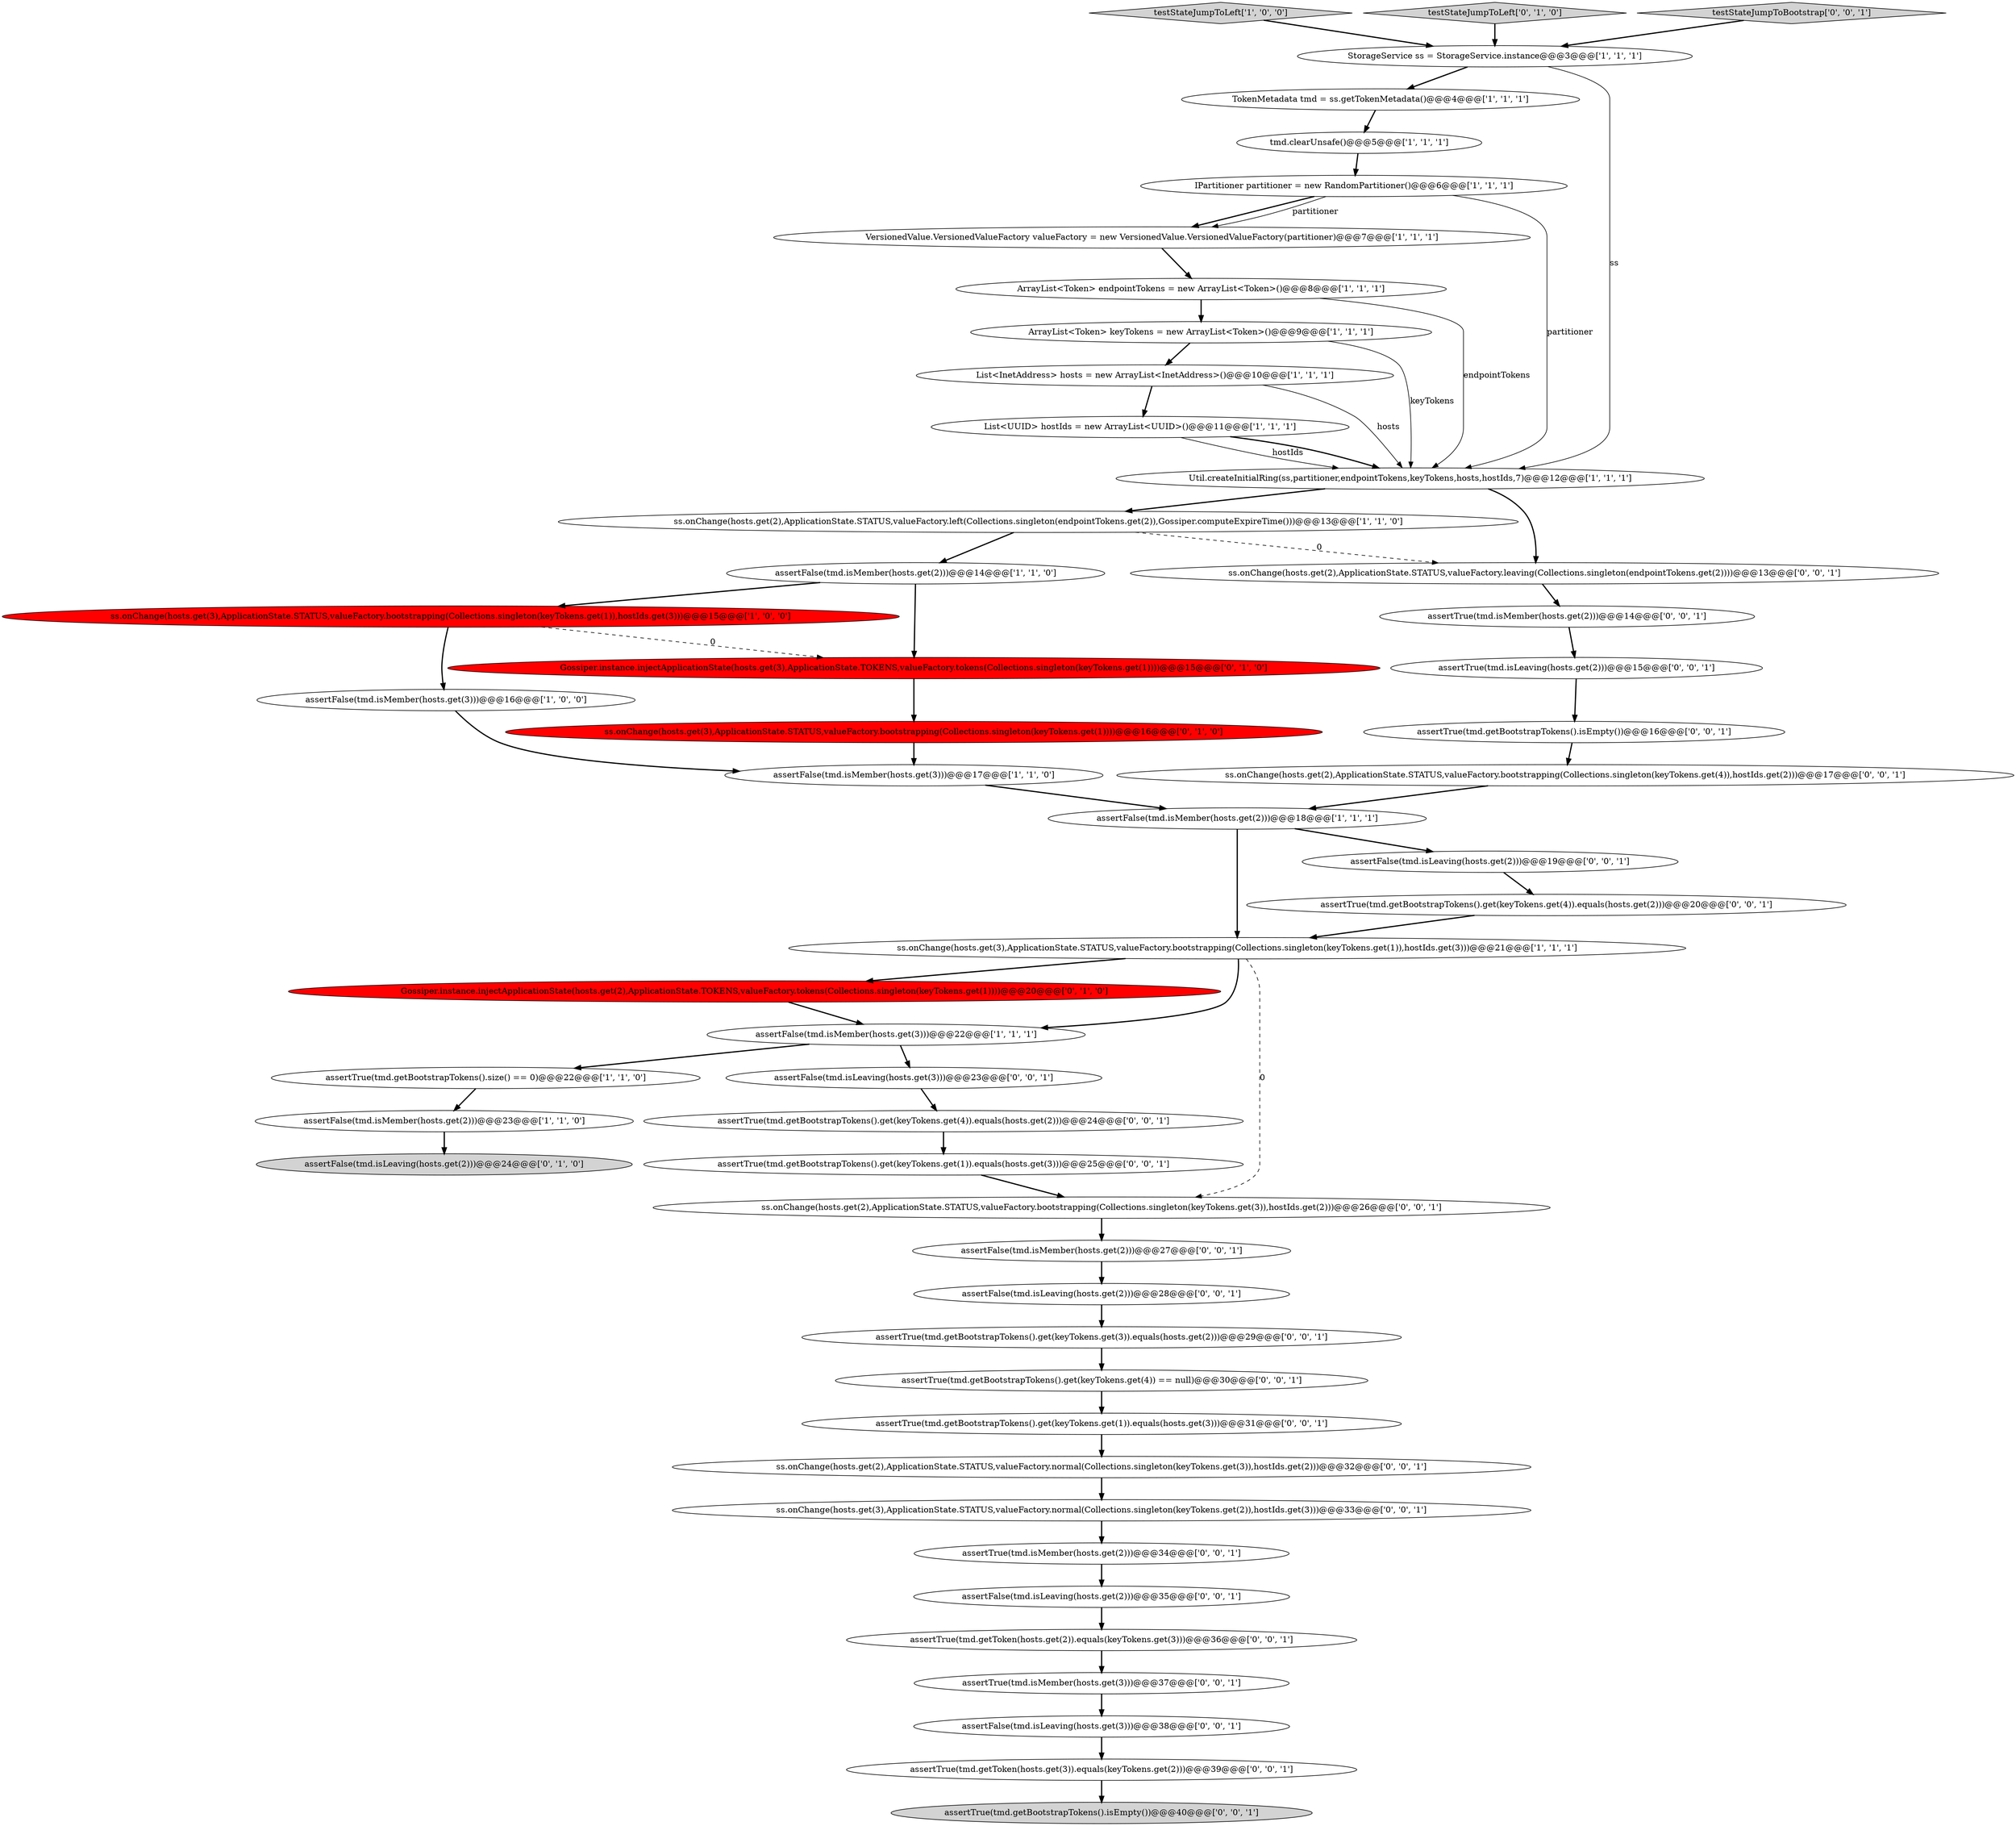 digraph {
8 [style = filled, label = "ss.onChange(hosts.get(3),ApplicationState.STATUS,valueFactory.bootstrapping(Collections.singleton(keyTokens.get(1)),hostIds.get(3)))@@@15@@@['1', '0', '0']", fillcolor = red, shape = ellipse image = "AAA1AAABBB1BBB"];
20 [style = filled, label = "assertFalse(tmd.isMember(hosts.get(2)))@@@14@@@['1', '1', '0']", fillcolor = white, shape = ellipse image = "AAA0AAABBB1BBB"];
25 [style = filled, label = "assertFalse(tmd.isLeaving(hosts.get(2)))@@@24@@@['0', '1', '0']", fillcolor = lightgray, shape = ellipse image = "AAA0AAABBB2BBB"];
24 [style = filled, label = "Gossiper.instance.injectApplicationState(hosts.get(2),ApplicationState.TOKENS,valueFactory.tokens(Collections.singleton(keyTokens.get(1))))@@@20@@@['0', '1', '0']", fillcolor = red, shape = ellipse image = "AAA1AAABBB2BBB"];
10 [style = filled, label = "IPartitioner partitioner = new RandomPartitioner()@@@6@@@['1', '1', '1']", fillcolor = white, shape = ellipse image = "AAA0AAABBB1BBB"];
17 [style = filled, label = "TokenMetadata tmd = ss.getTokenMetadata()@@@4@@@['1', '1', '1']", fillcolor = white, shape = ellipse image = "AAA0AAABBB1BBB"];
13 [style = filled, label = "tmd.clearUnsafe()@@@5@@@['1', '1', '1']", fillcolor = white, shape = ellipse image = "AAA0AAABBB1BBB"];
23 [style = filled, label = "ss.onChange(hosts.get(3),ApplicationState.STATUS,valueFactory.bootstrapping(Collections.singleton(keyTokens.get(1))))@@@16@@@['0', '1', '0']", fillcolor = red, shape = ellipse image = "AAA1AAABBB2BBB"];
36 [style = filled, label = "assertTrue(tmd.getBootstrapTokens().get(keyTokens.get(4)) == null)@@@30@@@['0', '0', '1']", fillcolor = white, shape = ellipse image = "AAA0AAABBB3BBB"];
2 [style = filled, label = "assertFalse(tmd.isMember(hosts.get(3)))@@@22@@@['1', '1', '1']", fillcolor = white, shape = ellipse image = "AAA0AAABBB1BBB"];
49 [style = filled, label = "assertTrue(tmd.getBootstrapTokens().get(keyTokens.get(3)).equals(hosts.get(2)))@@@29@@@['0', '0', '1']", fillcolor = white, shape = ellipse image = "AAA0AAABBB3BBB"];
51 [style = filled, label = "assertTrue(tmd.getBootstrapTokens().isEmpty())@@@16@@@['0', '0', '1']", fillcolor = white, shape = ellipse image = "AAA0AAABBB3BBB"];
27 [style = filled, label = "ss.onChange(hosts.get(2),ApplicationState.STATUS,valueFactory.bootstrapping(Collections.singleton(keyTokens.get(4)),hostIds.get(2)))@@@17@@@['0', '0', '1']", fillcolor = white, shape = ellipse image = "AAA0AAABBB3BBB"];
26 [style = filled, label = "assertTrue(tmd.getBootstrapTokens().get(keyTokens.get(1)).equals(hosts.get(3)))@@@25@@@['0', '0', '1']", fillcolor = white, shape = ellipse image = "AAA0AAABBB3BBB"];
3 [style = filled, label = "StorageService ss = StorageService.instance@@@3@@@['1', '1', '1']", fillcolor = white, shape = ellipse image = "AAA0AAABBB1BBB"];
45 [style = filled, label = "assertTrue(tmd.getBootstrapTokens().isEmpty())@@@40@@@['0', '0', '1']", fillcolor = lightgray, shape = ellipse image = "AAA0AAABBB3BBB"];
1 [style = filled, label = "ss.onChange(hosts.get(3),ApplicationState.STATUS,valueFactory.bootstrapping(Collections.singleton(keyTokens.get(1)),hostIds.get(3)))@@@21@@@['1', '1', '1']", fillcolor = white, shape = ellipse image = "AAA0AAABBB1BBB"];
5 [style = filled, label = "assertFalse(tmd.isMember(hosts.get(3)))@@@16@@@['1', '0', '0']", fillcolor = white, shape = ellipse image = "AAA0AAABBB1BBB"];
35 [style = filled, label = "ss.onChange(hosts.get(2),ApplicationState.STATUS,valueFactory.bootstrapping(Collections.singleton(keyTokens.get(3)),hostIds.get(2)))@@@26@@@['0', '0', '1']", fillcolor = white, shape = ellipse image = "AAA0AAABBB3BBB"];
46 [style = filled, label = "assertFalse(tmd.isMember(hosts.get(2)))@@@27@@@['0', '0', '1']", fillcolor = white, shape = ellipse image = "AAA0AAABBB3BBB"];
21 [style = filled, label = "Gossiper.instance.injectApplicationState(hosts.get(3),ApplicationState.TOKENS,valueFactory.tokens(Collections.singleton(keyTokens.get(1))))@@@15@@@['0', '1', '0']", fillcolor = red, shape = ellipse image = "AAA1AAABBB2BBB"];
16 [style = filled, label = "List<UUID> hostIds = new ArrayList<UUID>()@@@11@@@['1', '1', '1']", fillcolor = white, shape = ellipse image = "AAA0AAABBB1BBB"];
12 [style = filled, label = "assertFalse(tmd.isMember(hosts.get(2)))@@@23@@@['1', '1', '0']", fillcolor = white, shape = ellipse image = "AAA0AAABBB1BBB"];
7 [style = filled, label = "ArrayList<Token> endpointTokens = new ArrayList<Token>()@@@8@@@['1', '1', '1']", fillcolor = white, shape = ellipse image = "AAA0AAABBB1BBB"];
37 [style = filled, label = "assertFalse(tmd.isLeaving(hosts.get(2)))@@@28@@@['0', '0', '1']", fillcolor = white, shape = ellipse image = "AAA0AAABBB3BBB"];
44 [style = filled, label = "assertTrue(tmd.getBootstrapTokens().get(keyTokens.get(4)).equals(hosts.get(2)))@@@20@@@['0', '0', '1']", fillcolor = white, shape = ellipse image = "AAA0AAABBB3BBB"];
14 [style = filled, label = "testStateJumpToLeft['1', '0', '0']", fillcolor = lightgray, shape = diamond image = "AAA0AAABBB1BBB"];
15 [style = filled, label = "ss.onChange(hosts.get(2),ApplicationState.STATUS,valueFactory.left(Collections.singleton(endpointTokens.get(2)),Gossiper.computeExpireTime()))@@@13@@@['1', '1', '0']", fillcolor = white, shape = ellipse image = "AAA0AAABBB1BBB"];
11 [style = filled, label = "assertFalse(tmd.isMember(hosts.get(3)))@@@17@@@['1', '1', '0']", fillcolor = white, shape = ellipse image = "AAA0AAABBB1BBB"];
29 [style = filled, label = "ss.onChange(hosts.get(3),ApplicationState.STATUS,valueFactory.normal(Collections.singleton(keyTokens.get(2)),hostIds.get(3)))@@@33@@@['0', '0', '1']", fillcolor = white, shape = ellipse image = "AAA0AAABBB3BBB"];
28 [style = filled, label = "assertFalse(tmd.isLeaving(hosts.get(2)))@@@35@@@['0', '0', '1']", fillcolor = white, shape = ellipse image = "AAA0AAABBB3BBB"];
4 [style = filled, label = "ArrayList<Token> keyTokens = new ArrayList<Token>()@@@9@@@['1', '1', '1']", fillcolor = white, shape = ellipse image = "AAA0AAABBB1BBB"];
9 [style = filled, label = "assertTrue(tmd.getBootstrapTokens().size() == 0)@@@22@@@['1', '1', '0']", fillcolor = white, shape = ellipse image = "AAA0AAABBB1BBB"];
32 [style = filled, label = "assertFalse(tmd.isLeaving(hosts.get(3)))@@@23@@@['0', '0', '1']", fillcolor = white, shape = ellipse image = "AAA0AAABBB3BBB"];
43 [style = filled, label = "assertTrue(tmd.getBootstrapTokens().get(keyTokens.get(1)).equals(hosts.get(3)))@@@31@@@['0', '0', '1']", fillcolor = white, shape = ellipse image = "AAA0AAABBB3BBB"];
30 [style = filled, label = "assertFalse(tmd.isLeaving(hosts.get(2)))@@@19@@@['0', '0', '1']", fillcolor = white, shape = ellipse image = "AAA0AAABBB3BBB"];
47 [style = filled, label = "ss.onChange(hosts.get(2),ApplicationState.STATUS,valueFactory.leaving(Collections.singleton(endpointTokens.get(2))))@@@13@@@['0', '0', '1']", fillcolor = white, shape = ellipse image = "AAA0AAABBB3BBB"];
39 [style = filled, label = "assertTrue(tmd.isMember(hosts.get(2)))@@@34@@@['0', '0', '1']", fillcolor = white, shape = ellipse image = "AAA0AAABBB3BBB"];
0 [style = filled, label = "List<InetAddress> hosts = new ArrayList<InetAddress>()@@@10@@@['1', '1', '1']", fillcolor = white, shape = ellipse image = "AAA0AAABBB1BBB"];
38 [style = filled, label = "assertTrue(tmd.isMember(hosts.get(3)))@@@37@@@['0', '0', '1']", fillcolor = white, shape = ellipse image = "AAA0AAABBB3BBB"];
50 [style = filled, label = "assertTrue(tmd.getBootstrapTokens().get(keyTokens.get(4)).equals(hosts.get(2)))@@@24@@@['0', '0', '1']", fillcolor = white, shape = ellipse image = "AAA0AAABBB3BBB"];
18 [style = filled, label = "VersionedValue.VersionedValueFactory valueFactory = new VersionedValue.VersionedValueFactory(partitioner)@@@7@@@['1', '1', '1']", fillcolor = white, shape = ellipse image = "AAA0AAABBB1BBB"];
22 [style = filled, label = "testStateJumpToLeft['0', '1', '0']", fillcolor = lightgray, shape = diamond image = "AAA0AAABBB2BBB"];
33 [style = filled, label = "assertFalse(tmd.isLeaving(hosts.get(3)))@@@38@@@['0', '0', '1']", fillcolor = white, shape = ellipse image = "AAA0AAABBB3BBB"];
19 [style = filled, label = "Util.createInitialRing(ss,partitioner,endpointTokens,keyTokens,hosts,hostIds,7)@@@12@@@['1', '1', '1']", fillcolor = white, shape = ellipse image = "AAA0AAABBB1BBB"];
42 [style = filled, label = "assertTrue(tmd.getToken(hosts.get(2)).equals(keyTokens.get(3)))@@@36@@@['0', '0', '1']", fillcolor = white, shape = ellipse image = "AAA0AAABBB3BBB"];
6 [style = filled, label = "assertFalse(tmd.isMember(hosts.get(2)))@@@18@@@['1', '1', '1']", fillcolor = white, shape = ellipse image = "AAA0AAABBB1BBB"];
48 [style = filled, label = "assertTrue(tmd.getToken(hosts.get(3)).equals(keyTokens.get(2)))@@@39@@@['0', '0', '1']", fillcolor = white, shape = ellipse image = "AAA0AAABBB3BBB"];
31 [style = filled, label = "testStateJumpToBootstrap['0', '0', '1']", fillcolor = lightgray, shape = diamond image = "AAA0AAABBB3BBB"];
40 [style = filled, label = "assertTrue(tmd.isLeaving(hosts.get(2)))@@@15@@@['0', '0', '1']", fillcolor = white, shape = ellipse image = "AAA0AAABBB3BBB"];
41 [style = filled, label = "assertTrue(tmd.isMember(hosts.get(2)))@@@14@@@['0', '0', '1']", fillcolor = white, shape = ellipse image = "AAA0AAABBB3BBB"];
34 [style = filled, label = "ss.onChange(hosts.get(2),ApplicationState.STATUS,valueFactory.normal(Collections.singleton(keyTokens.get(3)),hostIds.get(2)))@@@32@@@['0', '0', '1']", fillcolor = white, shape = ellipse image = "AAA0AAABBB3BBB"];
50->26 [style = bold, label=""];
36->43 [style = bold, label=""];
13->10 [style = bold, label=""];
10->18 [style = bold, label=""];
14->3 [style = bold, label=""];
0->16 [style = bold, label=""];
34->29 [style = bold, label=""];
0->19 [style = solid, label="hosts"];
1->35 [style = dashed, label="0"];
24->2 [style = bold, label=""];
37->49 [style = bold, label=""];
10->18 [style = solid, label="partitioner"];
29->39 [style = bold, label=""];
40->51 [style = bold, label=""];
10->19 [style = solid, label="partitioner"];
11->6 [style = bold, label=""];
15->47 [style = dashed, label="0"];
16->19 [style = solid, label="hostIds"];
7->4 [style = bold, label=""];
2->9 [style = bold, label=""];
4->19 [style = solid, label="keyTokens"];
8->21 [style = dashed, label="0"];
16->19 [style = bold, label=""];
49->36 [style = bold, label=""];
46->37 [style = bold, label=""];
27->6 [style = bold, label=""];
39->28 [style = bold, label=""];
4->0 [style = bold, label=""];
20->21 [style = bold, label=""];
22->3 [style = bold, label=""];
6->1 [style = bold, label=""];
20->8 [style = bold, label=""];
19->47 [style = bold, label=""];
48->45 [style = bold, label=""];
8->5 [style = bold, label=""];
32->50 [style = bold, label=""];
41->40 [style = bold, label=""];
1->24 [style = bold, label=""];
15->20 [style = bold, label=""];
12->25 [style = bold, label=""];
26->35 [style = bold, label=""];
33->48 [style = bold, label=""];
7->19 [style = solid, label="endpointTokens"];
47->41 [style = bold, label=""];
51->27 [style = bold, label=""];
3->17 [style = bold, label=""];
44->1 [style = bold, label=""];
3->19 [style = solid, label="ss"];
17->13 [style = bold, label=""];
5->11 [style = bold, label=""];
1->2 [style = bold, label=""];
9->12 [style = bold, label=""];
2->32 [style = bold, label=""];
35->46 [style = bold, label=""];
19->15 [style = bold, label=""];
18->7 [style = bold, label=""];
23->11 [style = bold, label=""];
28->42 [style = bold, label=""];
38->33 [style = bold, label=""];
43->34 [style = bold, label=""];
31->3 [style = bold, label=""];
42->38 [style = bold, label=""];
30->44 [style = bold, label=""];
21->23 [style = bold, label=""];
6->30 [style = bold, label=""];
}
